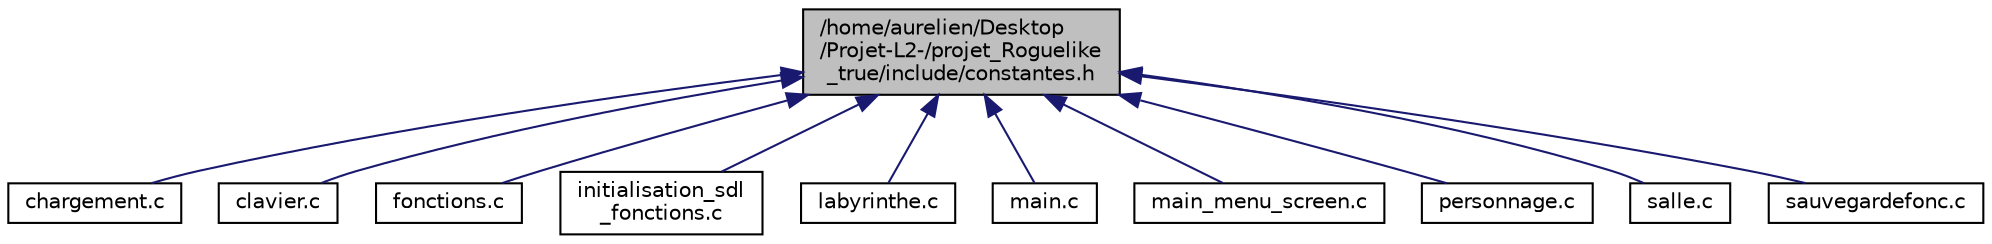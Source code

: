 digraph "/home/aurelien/Desktop/Projet-L2-/projet_Roguelike_true/include/constantes.h"
{
  edge [fontname="Helvetica",fontsize="10",labelfontname="Helvetica",labelfontsize="10"];
  node [fontname="Helvetica",fontsize="10",shape=record];
  Node9 [label="/home/aurelien/Desktop\l/Projet-L2-/projet_Roguelike\l_true/include/constantes.h",height=0.2,width=0.4,color="black", fillcolor="grey75", style="filled", fontcolor="black"];
  Node9 -> Node10 [dir="back",color="midnightblue",fontsize="10",style="solid",fontname="Helvetica"];
  Node10 [label="chargement.c",height=0.2,width=0.4,color="black", fillcolor="white", style="filled",URL="$chargement_8c.html",tooltip="Gère toute la partie concernant le chargement de partie. "];
  Node9 -> Node11 [dir="back",color="midnightblue",fontsize="10",style="solid",fontname="Helvetica"];
  Node11 [label="clavier.c",height=0.2,width=0.4,color="black", fillcolor="white", style="filled",URL="$clavier_8c.html",tooltip="Gère toute les évènements au clavier. "];
  Node9 -> Node12 [dir="back",color="midnightblue",fontsize="10",style="solid",fontname="Helvetica"];
  Node12 [label="fonctions.c",height=0.2,width=0.4,color="black", fillcolor="white", style="filled",URL="$fonctions_8c.html",tooltip="fichier qui permet de référencé tous les fonctions du système de combat. "];
  Node9 -> Node13 [dir="back",color="midnightblue",fontsize="10",style="solid",fontname="Helvetica"];
  Node13 [label="initialisation_sdl\l_fonctions.c",height=0.2,width=0.4,color="black", fillcolor="white", style="filled",URL="$initialisation__sdl__fonctions_8c.html",tooltip="fonctions de la sdl pour son initialisation, fichier .c "];
  Node9 -> Node14 [dir="back",color="midnightblue",fontsize="10",style="solid",fontname="Helvetica"];
  Node14 [label="labyrinthe.c",height=0.2,width=0.4,color="black", fillcolor="white", style="filled",URL="$labyrinthe_8c.html",tooltip="contient et fait appel a toutes fonctions nécessaires pour la gestion du labyrinthe ..."];
  Node9 -> Node15 [dir="back",color="midnightblue",fontsize="10",style="solid",fontname="Helvetica"];
  Node15 [label="main.c",height=0.2,width=0.4,color="black", fillcolor="white", style="filled",URL="$main_8c.html",tooltip="Le projet de deuxième année de licence, un roguelike/rpg. "];
  Node9 -> Node16 [dir="back",color="midnightblue",fontsize="10",style="solid",fontname="Helvetica"];
  Node16 [label="main_menu_screen.c",height=0.2,width=0.4,color="black", fillcolor="white", style="filled",URL="$main__menu__screen_8c.html",tooltip="Gère toute la partie représentant le menu principal du jeu. "];
  Node9 -> Node17 [dir="back",color="midnightblue",fontsize="10",style="solid",fontname="Helvetica"];
  Node17 [label="personnage.c",height=0.2,width=0.4,color="black", fillcolor="white", style="filled",URL="$personnage_8c.html",tooltip="Gère toute la partie concernant le personnage. "];
  Node9 -> Node18 [dir="back",color="midnightblue",fontsize="10",style="solid",fontname="Helvetica"];
  Node18 [label="salle.c",height=0.2,width=0.4,color="black", fillcolor="white", style="filled",URL="$salle_8c.html",tooltip="Programme qui créé une salle et l&#39;affiche. "];
  Node9 -> Node19 [dir="back",color="midnightblue",fontsize="10",style="solid",fontname="Helvetica"];
  Node19 [label="sauvegardefonc.c",height=0.2,width=0.4,color="black", fillcolor="white", style="filled",URL="$sauvegardefonc_8c.html",tooltip="Fichier qui référence les différentes fonctions de sauvegarde. "];
}

